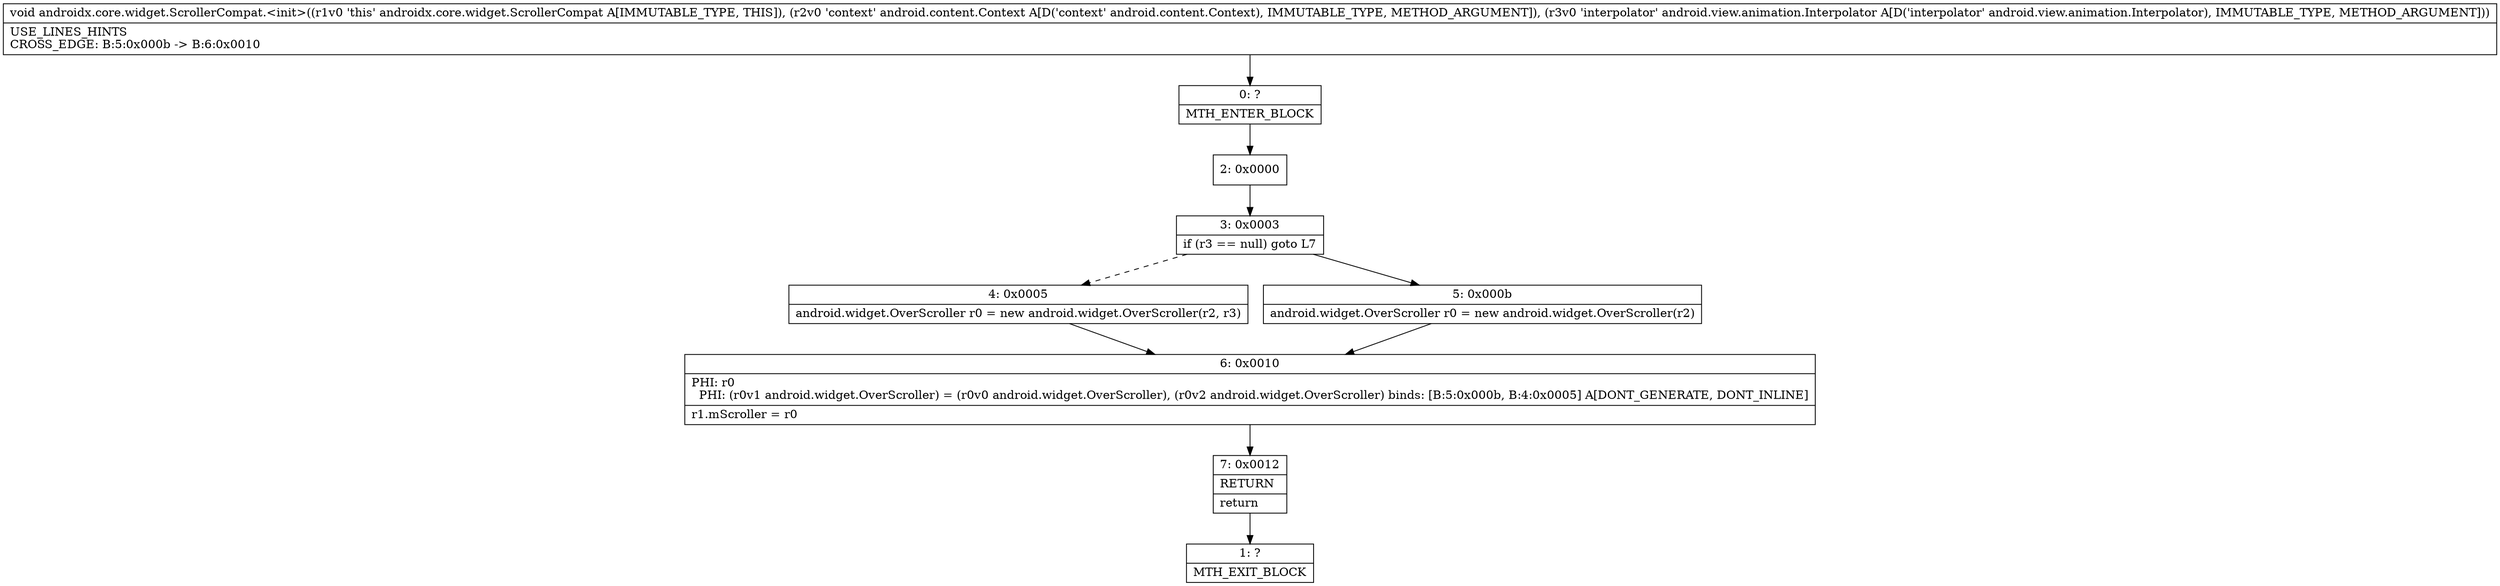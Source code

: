digraph "CFG forandroidx.core.widget.ScrollerCompat.\<init\>(Landroid\/content\/Context;Landroid\/view\/animation\/Interpolator;)V" {
Node_0 [shape=record,label="{0\:\ ?|MTH_ENTER_BLOCK\l}"];
Node_2 [shape=record,label="{2\:\ 0x0000}"];
Node_3 [shape=record,label="{3\:\ 0x0003|if (r3 == null) goto L7\l}"];
Node_4 [shape=record,label="{4\:\ 0x0005|android.widget.OverScroller r0 = new android.widget.OverScroller(r2, r3)\l}"];
Node_6 [shape=record,label="{6\:\ 0x0010|PHI: r0 \l  PHI: (r0v1 android.widget.OverScroller) = (r0v0 android.widget.OverScroller), (r0v2 android.widget.OverScroller) binds: [B:5:0x000b, B:4:0x0005] A[DONT_GENERATE, DONT_INLINE]\l|r1.mScroller = r0\l}"];
Node_7 [shape=record,label="{7\:\ 0x0012|RETURN\l|return\l}"];
Node_1 [shape=record,label="{1\:\ ?|MTH_EXIT_BLOCK\l}"];
Node_5 [shape=record,label="{5\:\ 0x000b|android.widget.OverScroller r0 = new android.widget.OverScroller(r2)\l}"];
MethodNode[shape=record,label="{void androidx.core.widget.ScrollerCompat.\<init\>((r1v0 'this' androidx.core.widget.ScrollerCompat A[IMMUTABLE_TYPE, THIS]), (r2v0 'context' android.content.Context A[D('context' android.content.Context), IMMUTABLE_TYPE, METHOD_ARGUMENT]), (r3v0 'interpolator' android.view.animation.Interpolator A[D('interpolator' android.view.animation.Interpolator), IMMUTABLE_TYPE, METHOD_ARGUMENT]))  | USE_LINES_HINTS\lCROSS_EDGE: B:5:0x000b \-\> B:6:0x0010\l}"];
MethodNode -> Node_0;Node_0 -> Node_2;
Node_2 -> Node_3;
Node_3 -> Node_4[style=dashed];
Node_3 -> Node_5;
Node_4 -> Node_6;
Node_6 -> Node_7;
Node_7 -> Node_1;
Node_5 -> Node_6;
}

